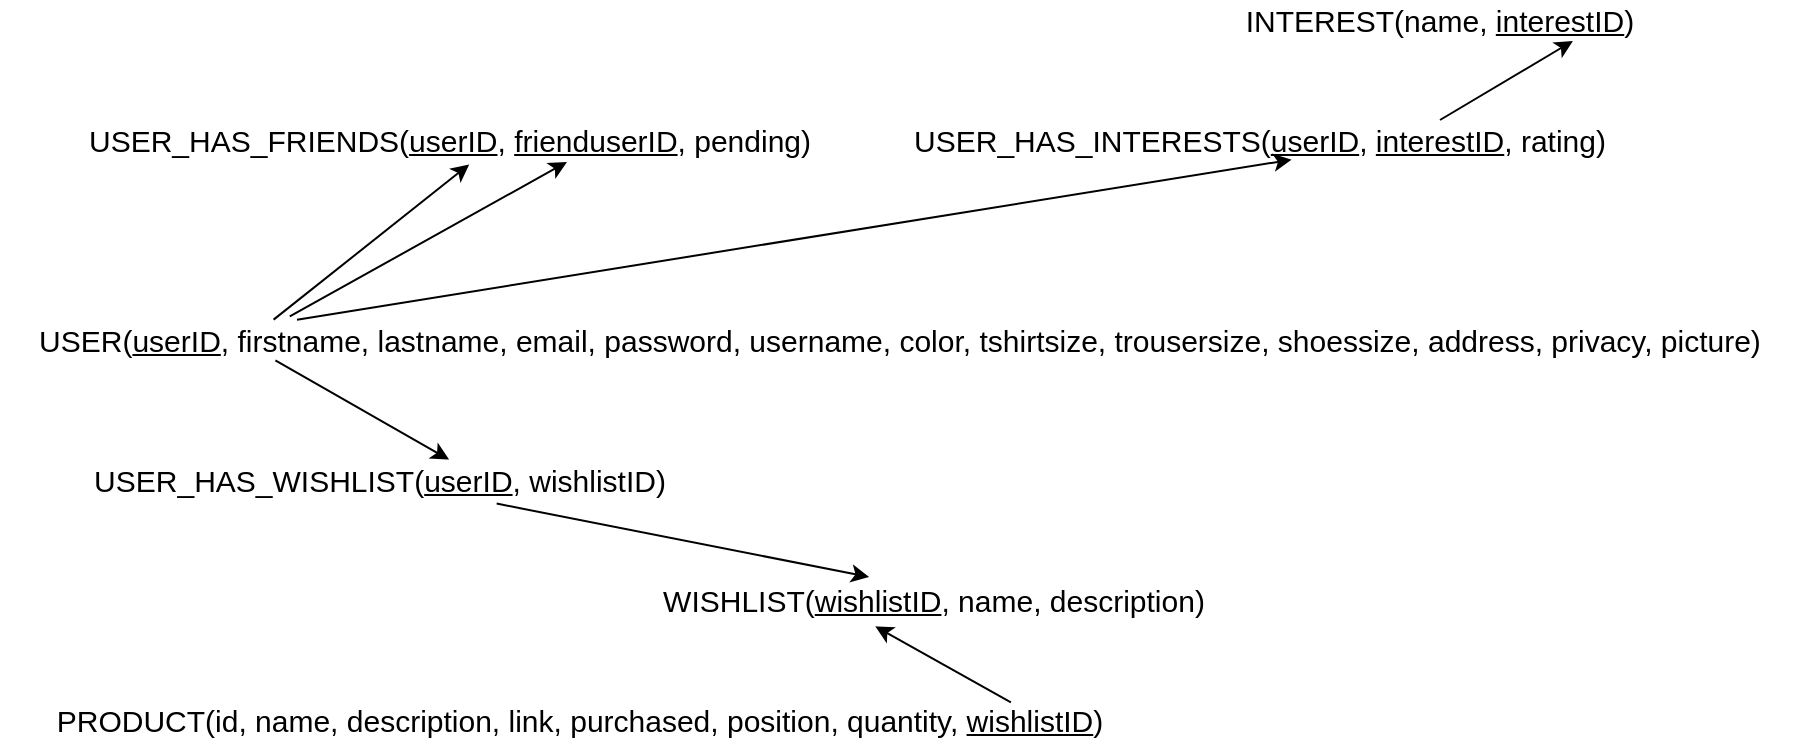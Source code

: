 <mxfile version="13.0.3" type="device"><diagram id="qXK6isGhBm6mi4L2Kv7h" name="Page-1"><mxGraphModel dx="1205" dy="707" grid="1" gridSize="10" guides="1" tooltips="1" connect="1" arrows="1" fold="1" page="1" pageScale="1" pageWidth="827" pageHeight="1169" math="0" shadow="0"><root><mxCell id="0"/><mxCell id="1" parent="0"/><mxCell id="2-qYq-izV5mH1bhSCkE--5" value="&lt;font style=&quot;font-size: 15px&quot;&gt;USER(&lt;u&gt;userID&lt;/u&gt;, firstname, lastname, email, password, username, color, tshirtsize, trousersize, shoessize, address, privacy, picture)&lt;/font&gt;" style="text;html=1;strokeColor=none;fillColor=none;align=center;verticalAlign=middle;whiteSpace=wrap;rounded=0;" parent="1" vertex="1"><mxGeometry x="100" y="410" width="900" height="20" as="geometry"/></mxCell><mxCell id="2-qYq-izV5mH1bhSCkE--6" value="&lt;font style=&quot;font-size: 15px&quot;&gt;WISHLIST(&lt;u&gt;wishlistID&lt;/u&gt;, name, description)&lt;/font&gt;" style="text;html=1;strokeColor=none;fillColor=none;align=center;verticalAlign=middle;whiteSpace=wrap;rounded=0;" parent="1" vertex="1"><mxGeometry x="414" y="540" width="306" height="20" as="geometry"/></mxCell><mxCell id="2-qYq-izV5mH1bhSCkE--7" value="&lt;font style=&quot;font-size: 15px&quot;&gt;PRODUCT(id, name, description, link, purchased, position, quantity, &lt;u&gt;wishlistID&lt;/u&gt;)&lt;/font&gt;" style="text;html=1;strokeColor=none;fillColor=none;align=center;verticalAlign=middle;whiteSpace=wrap;rounded=0;" parent="1" vertex="1"><mxGeometry x="120" y="600" width="540" height="20" as="geometry"/></mxCell><mxCell id="2-qYq-izV5mH1bhSCkE--8" value="&lt;font style=&quot;font-size: 15px&quot;&gt;INTEREST(name, &lt;u&gt;interestID&lt;/u&gt;)&lt;/font&gt;" style="text;html=1;strokeColor=none;fillColor=none;align=center;verticalAlign=middle;whiteSpace=wrap;rounded=0;" parent="1" vertex="1"><mxGeometry x="710" y="250" width="220" height="20" as="geometry"/></mxCell><mxCell id="2-qYq-izV5mH1bhSCkE--10" value="&lt;font style=&quot;font-size: 15px&quot;&gt;USER_HAS_FRIENDS(&lt;u&gt;userID&lt;/u&gt;, &lt;u&gt;frienduserID&lt;/u&gt;, pending)&lt;/font&gt;" style="text;html=1;strokeColor=none;fillColor=none;align=center;verticalAlign=middle;whiteSpace=wrap;rounded=0;" parent="1" vertex="1"><mxGeometry x="140" y="310" width="370" height="20" as="geometry"/></mxCell><mxCell id="2-qYq-izV5mH1bhSCkE--12" value="&lt;font style=&quot;font-size: 15px&quot;&gt;USER_HAS_INTERESTS(&lt;u&gt;userID&lt;/u&gt;, &lt;u&gt;interestID&lt;/u&gt;, rating)&lt;/font&gt;" style="text;html=1;strokeColor=none;fillColor=none;align=center;verticalAlign=middle;whiteSpace=wrap;rounded=0;" parent="1" vertex="1"><mxGeometry x="550" y="310" width="360" height="20" as="geometry"/></mxCell><mxCell id="2-qYq-izV5mH1bhSCkE--13" value="&lt;font style=&quot;font-size: 15px&quot;&gt;USER_HAS_WISHLIST(&lt;u&gt;userID&lt;/u&gt;, wishlistID)&lt;/font&gt;" style="text;html=1;strokeColor=none;fillColor=none;align=center;verticalAlign=middle;whiteSpace=wrap;rounded=0;" parent="1" vertex="1"><mxGeometry x="110" y="480" width="360" height="20" as="geometry"/></mxCell><mxCell id="2-qYq-izV5mH1bhSCkE--14" value="" style="endArrow=classic;html=1;entryX=0.526;entryY=1.11;entryDx=0;entryDy=0;entryPerimeter=0;exitX=0.152;exitY=-0.01;exitDx=0;exitDy=0;exitPerimeter=0;" parent="1" source="2-qYq-izV5mH1bhSCkE--5" target="2-qYq-izV5mH1bhSCkE--10" edge="1"><mxGeometry width="50" height="50" relative="1" as="geometry"><mxPoint x="220" y="390" as="sourcePoint"/><mxPoint x="270" y="340" as="targetPoint"/></mxGeometry></mxCell><mxCell id="2-qYq-izV5mH1bhSCkE--15" value="" style="endArrow=classic;html=1;entryX=0.658;entryY=1.05;entryDx=0;entryDy=0;entryPerimeter=0;exitX=0.161;exitY=-0.09;exitDx=0;exitDy=0;exitPerimeter=0;" parent="1" source="2-qYq-izV5mH1bhSCkE--5" target="2-qYq-izV5mH1bhSCkE--10" edge="1"><mxGeometry width="50" height="50" relative="1" as="geometry"><mxPoint x="310.0" y="407.6" as="sourcePoint"/><mxPoint x="371.28" y="310.0" as="targetPoint"/></mxGeometry></mxCell><mxCell id="2-qYq-izV5mH1bhSCkE--16" value="" style="endArrow=classic;html=1;entryX=0.596;entryY=-0.01;entryDx=0;entryDy=0;entryPerimeter=0;exitX=0.153;exitY=1.007;exitDx=0;exitDy=0;exitPerimeter=0;" parent="1" source="2-qYq-izV5mH1bhSCkE--5" target="2-qYq-izV5mH1bhSCkE--13" edge="1"><mxGeometry width="50" height="50" relative="1" as="geometry"><mxPoint x="310.0" y="567.6" as="sourcePoint"/><mxPoint x="371.28" y="470.0" as="targetPoint"/></mxGeometry></mxCell><mxCell id="2-qYq-izV5mH1bhSCkE--17" value="" style="endArrow=classic;html=1;entryX=0.394;entryY=-0.075;entryDx=0;entryDy=0;entryPerimeter=0;exitX=0.662;exitY=1.09;exitDx=0;exitDy=0;exitPerimeter=0;" parent="1" source="2-qYq-izV5mH1bhSCkE--13" target="2-qYq-izV5mH1bhSCkE--6" edge="1"><mxGeometry width="50" height="50" relative="1" as="geometry"><mxPoint x="278.08" y="439.8" as="sourcePoint"/><mxPoint x="339.36" y="342.2" as="targetPoint"/></mxGeometry></mxCell><mxCell id="2-qYq-izV5mH1bhSCkE--18" value="" style="endArrow=classic;html=1;entryX=0.404;entryY=1.158;entryDx=0;entryDy=0;entryPerimeter=0;exitX=0.899;exitY=0.058;exitDx=0;exitDy=0;exitPerimeter=0;" parent="1" source="2-qYq-izV5mH1bhSCkE--7" target="2-qYq-izV5mH1bhSCkE--6" edge="1"><mxGeometry width="50" height="50" relative="1" as="geometry"><mxPoint x="514" y="520" as="sourcePoint"/><mxPoint x="542.44" y="568.5" as="targetPoint"/></mxGeometry></mxCell><mxCell id="2-qYq-izV5mH1bhSCkE--19" value="" style="endArrow=classic;html=1;entryX=0.802;entryY=1.025;entryDx=0;entryDy=0;entryPerimeter=0;exitX=0.75;exitY=0;exitDx=0;exitDy=0;" parent="1" source="2-qYq-izV5mH1bhSCkE--12" target="2-qYq-izV5mH1bhSCkE--8" edge="1"><mxGeometry width="50" height="50" relative="1" as="geometry"><mxPoint x="524" y="530" as="sourcePoint"/><mxPoint x="552.44" y="578.5" as="targetPoint"/></mxGeometry></mxCell><mxCell id="2-qYq-izV5mH1bhSCkE--20" value="" style="endArrow=classic;html=1;exitX=0.165;exitY=-0.008;exitDx=0;exitDy=0;exitPerimeter=0;entryX=0.544;entryY=0.992;entryDx=0;entryDy=0;entryPerimeter=0;" parent="1" source="2-qYq-izV5mH1bhSCkE--5" target="2-qYq-izV5mH1bhSCkE--12" edge="1"><mxGeometry width="50" height="50" relative="1" as="geometry"><mxPoint x="500" y="380" as="sourcePoint"/><mxPoint x="550" y="330" as="targetPoint"/></mxGeometry></mxCell></root></mxGraphModel></diagram></mxfile>